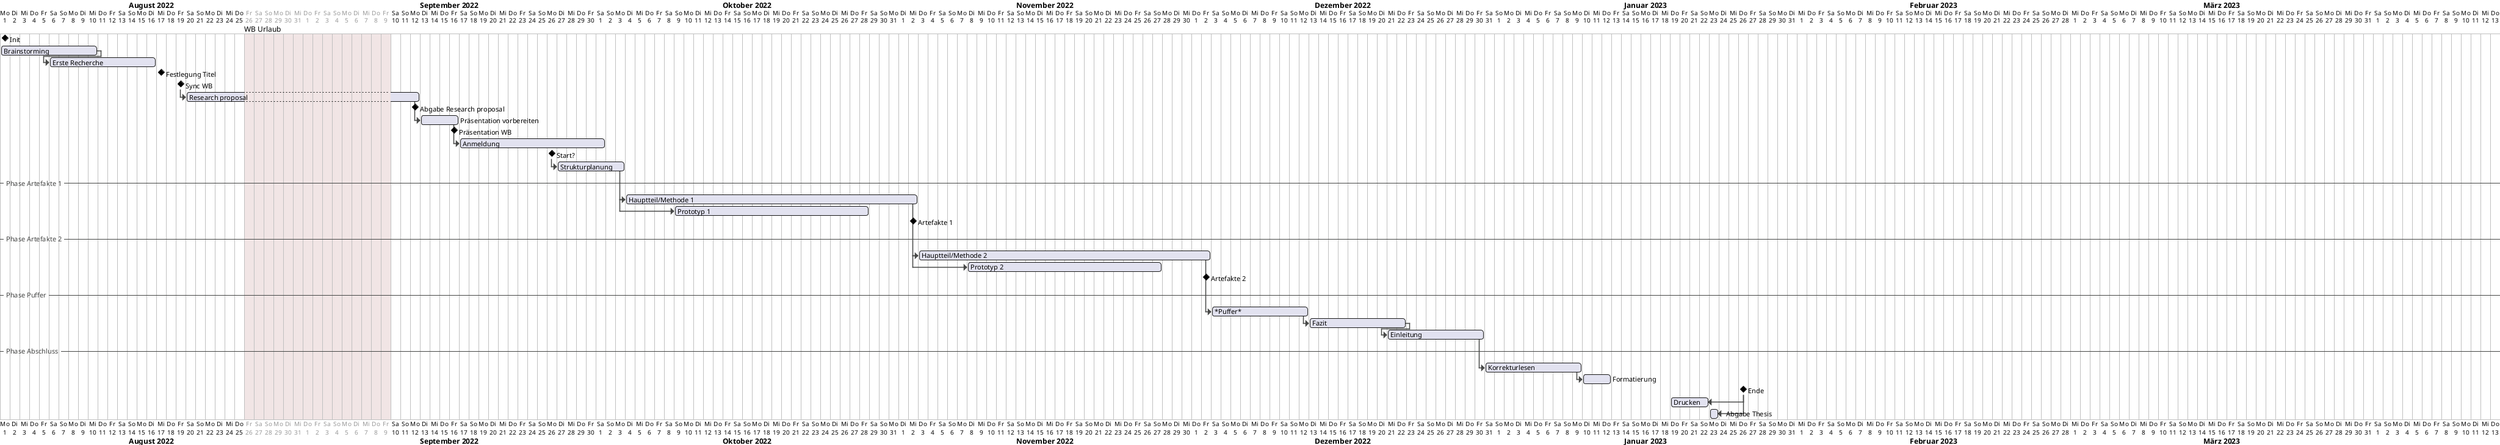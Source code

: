 @startgantt
' project settings
Project starts 2022-08-01
printscale daily

language de
!theme vibrant

%date("yyyy-MM-dd") is colored in salmon

' General milestones
[Init] happens at 2022-08-01

' General dates
2022-08-26 to 2022-09-09 is closed and are named [WB Urlaub]

'task duration
[Brainstorming] lasts 10 days

' task start
[Brainstorming] starts 2022-08-01
[Erste Recherche] starts 5 days before [Brainstorming]'s end 

' task end
[Erste Recherche] ends at 2022-08-16 
[Festlegung Titel] happens 1 day after [Erste Recherche]´s end 
[Sync WB] happens at 2022-08-19
[Research proposal] starts at [Sync WB]'s end and ends at 2022-09-12

' tasks
[Abgabe Research proposal] happens after [Research proposal]´s end
[Research proposal] -> [Präsentation vorbereiten] 
[Präsentation vorbereiten] ends at 2022-09-16
[Präsentation WB] happens after [Präsentation vorbereiten]´s end


[Anmeldung] starts at [Präsentation vorbereiten]'s end and lasts 15 days

[Start?] happens 5 days before [Anmeldung]´s end 


' thesis parts


[Strukturplanung] starts at [Start?]´s end
[Strukturplanung] lasts 7 days

-- Phase Artefakte 1 --

[Hauptteil/Methode 1] starts at [Strukturplanung]'s end 
[Hauptteil/Methode 1] lasts 30 days

[Prototyp 1] starts 5 days after [Hauptteil/Methode 1]´s start 
[Prototyp 1] lasts 20 days

[Artefakte 1] happens at [Hauptteil/Methode 1]´s end

-- Phase Artefakte 2 --

[Hauptteil/Methode 2] starts at [Hauptteil/Methode 1]'s end 
[Hauptteil/Methode 2] lasts 30 days

[Prototyp 2] starts 5 days after [Hauptteil/Methode 2]´s start 
[Prototyp 2] lasts 20 days

[Artefakte 2] happens at [Hauptteil/Methode 2]´s end

-- Phase Puffer --

[*Puffer*] starts at [Hauptteil/Methode 2]´s end
[*Puffer*] lasts 10 days

[Fazit] starts at [*Puffer*]´s end
[Fazit] lasts 10 days

[Einleitung] starts 2 days before [Fazit]´s end
[Einleitung] lasts 10 days

-- Phase Abschluss --

[Korrekturlesen] starts after [Einleitung]´s end
[Korrekturlesen] lasts 10 days

[Formatierung] starts after [Korrekturlesen]´s end
[Formatierung] lasts 3 days

[Ende] happens 122 days after [Start?]'s end
[Drucken] ends 3 days before [Ende]´s start
[Drucken] lasts 4 days

[Abgabe Thesis] ends 2 days before [Ende]´s start
'[Kolloquium]






@endgantt
